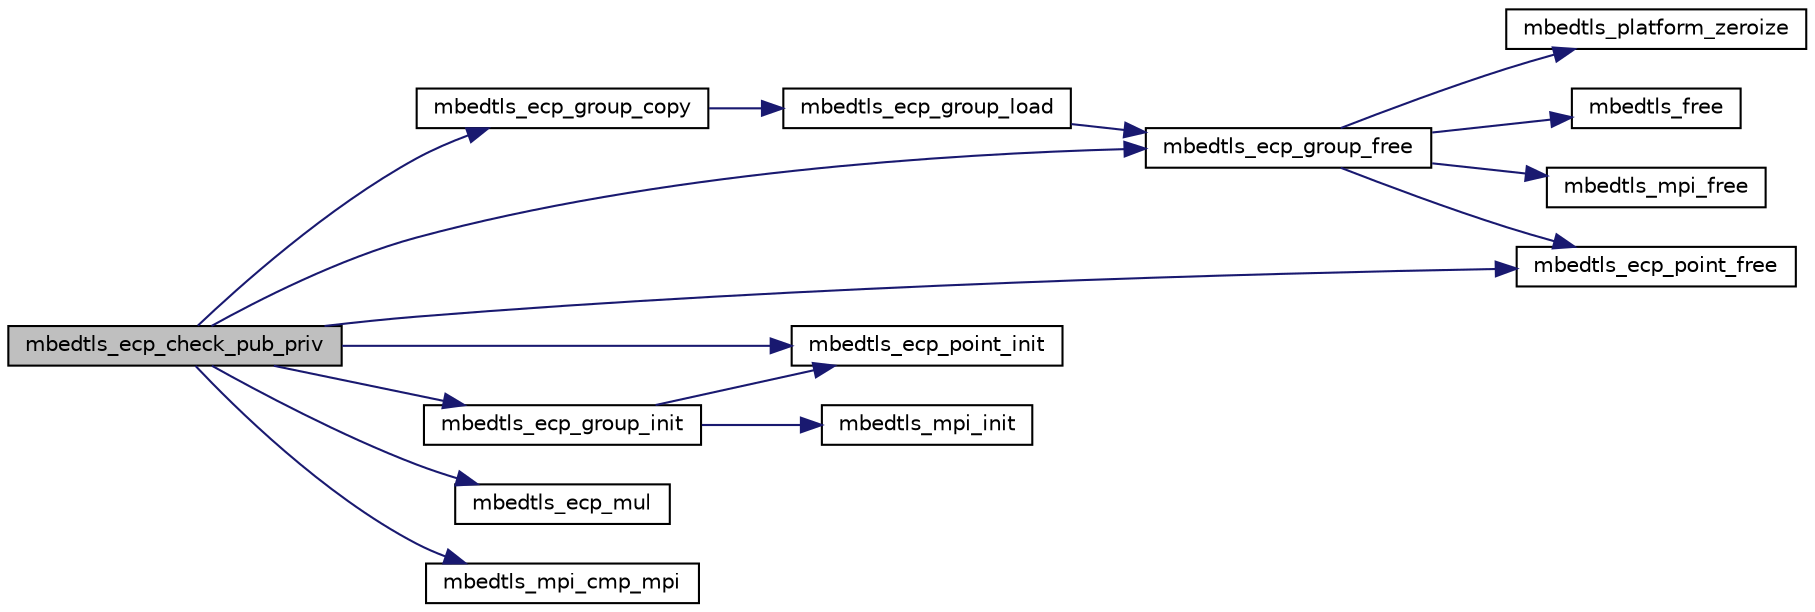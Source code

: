digraph "mbedtls_ecp_check_pub_priv"
{
 // LATEX_PDF_SIZE
  edge [fontname="Helvetica",fontsize="10",labelfontname="Helvetica",labelfontsize="10"];
  node [fontname="Helvetica",fontsize="10",shape=record];
  rankdir="LR";
  Node1 [label="mbedtls_ecp_check_pub_priv",height=0.2,width=0.4,color="black", fillcolor="grey75", style="filled", fontcolor="black",tooltip="This function checks that the keypair objects pub and prv have the same group and the same public poi..."];
  Node1 -> Node2 [color="midnightblue",fontsize="10",style="solid",fontname="Helvetica"];
  Node2 [label="mbedtls_ecp_group_copy",height=0.2,width=0.4,color="black", fillcolor="white", style="filled",URL="$d4/d4d/ecp_8c.html#a2b6e780826b5d6ba4fd5dd5911e490dc",tooltip="This function copies the contents of group src into group dst."];
  Node2 -> Node3 [color="midnightblue",fontsize="10",style="solid",fontname="Helvetica"];
  Node3 [label="mbedtls_ecp_group_load",height=0.2,width=0.4,color="black", fillcolor="white", style="filled",URL="$de/df7/ecp_8h.html#a64439a12deff8bd1ef92eeab7ebbcf93",tooltip="This function sets up an ECP group context from a standardized set of domain parameters."];
  Node3 -> Node4 [color="midnightblue",fontsize="10",style="solid",fontname="Helvetica"];
  Node4 [label="mbedtls_ecp_group_free",height=0.2,width=0.4,color="black", fillcolor="white", style="filled",URL="$d4/d4d/ecp_8c.html#a97b130596caa2844282181082f66cb90",tooltip="This function frees the components of an ECP group."];
  Node4 -> Node5 [color="midnightblue",fontsize="10",style="solid",fontname="Helvetica"];
  Node5 [label="mbedtls_ecp_point_free",height=0.2,width=0.4,color="black", fillcolor="white", style="filled",URL="$d4/d4d/ecp_8c.html#a87004f74814cc59a9ef757aea444098d",tooltip="This function frees the components of a point."];
  Node4 -> Node6 [color="midnightblue",fontsize="10",style="solid",fontname="Helvetica"];
  Node6 [label="mbedtls_free",height=0.2,width=0.4,color="black", fillcolor="white", style="filled",URL="$dc/d3f/platform_8c.html#a5aeffbc9179142d77ef35d3266d5fc4d",tooltip=" "];
  Node4 -> Node7 [color="midnightblue",fontsize="10",style="solid",fontname="Helvetica"];
  Node7 [label="mbedtls_mpi_free",height=0.2,width=0.4,color="black", fillcolor="white", style="filled",URL="$d1/dcc/bignum_8c.html#abffd5d8382cb86c089a1ef2bebb90f9f",tooltip="This function frees the components of an MPI context."];
  Node4 -> Node8 [color="midnightblue",fontsize="10",style="solid",fontname="Helvetica"];
  Node8 [label="mbedtls_platform_zeroize",height=0.2,width=0.4,color="black", fillcolor="white", style="filled",URL="$dd/dde/platform__util_8c.html#aa4e36b2c1c58d8ad89e1e11b6ebea2d9",tooltip="Securely zeroize a buffer."];
  Node1 -> Node4 [color="midnightblue",fontsize="10",style="solid",fontname="Helvetica"];
  Node1 -> Node9 [color="midnightblue",fontsize="10",style="solid",fontname="Helvetica"];
  Node9 [label="mbedtls_ecp_group_init",height=0.2,width=0.4,color="black", fillcolor="white", style="filled",URL="$d4/d4d/ecp_8c.html#a5102f6d44d9f16aece7b2e685c31e5da",tooltip="This function initializes an ECP group context without loading any domain parameters."];
  Node9 -> Node10 [color="midnightblue",fontsize="10",style="solid",fontname="Helvetica"];
  Node10 [label="mbedtls_ecp_point_init",height=0.2,width=0.4,color="black", fillcolor="white", style="filled",URL="$d4/d4d/ecp_8c.html#ae069f80bc2f9cf2215c34430a9ccd924",tooltip="This function initializes a point as zero."];
  Node9 -> Node11 [color="midnightblue",fontsize="10",style="solid",fontname="Helvetica"];
  Node11 [label="mbedtls_mpi_init",height=0.2,width=0.4,color="black", fillcolor="white", style="filled",URL="$d1/dcc/bignum_8c.html#a99c7cca612b47dc4f3b96905c4f9d69e",tooltip="Initialize an MPI context."];
  Node1 -> Node12 [color="midnightblue",fontsize="10",style="solid",fontname="Helvetica"];
  Node12 [label="mbedtls_ecp_mul",height=0.2,width=0.4,color="black", fillcolor="white", style="filled",URL="$d4/d4d/ecp_8c.html#a4d005045c302e100c78bdc587e8f0e6a",tooltip="This function performs a scalar multiplication of a point by an integer: R = m * P."];
  Node1 -> Node5 [color="midnightblue",fontsize="10",style="solid",fontname="Helvetica"];
  Node1 -> Node10 [color="midnightblue",fontsize="10",style="solid",fontname="Helvetica"];
  Node1 -> Node13 [color="midnightblue",fontsize="10",style="solid",fontname="Helvetica"];
  Node13 [label="mbedtls_mpi_cmp_mpi",height=0.2,width=0.4,color="black", fillcolor="white", style="filled",URL="$d1/dcc/bignum_8c.html#a762dd8add46384d4935a4aecc125096e",tooltip="Compare two MPIs."];
}

